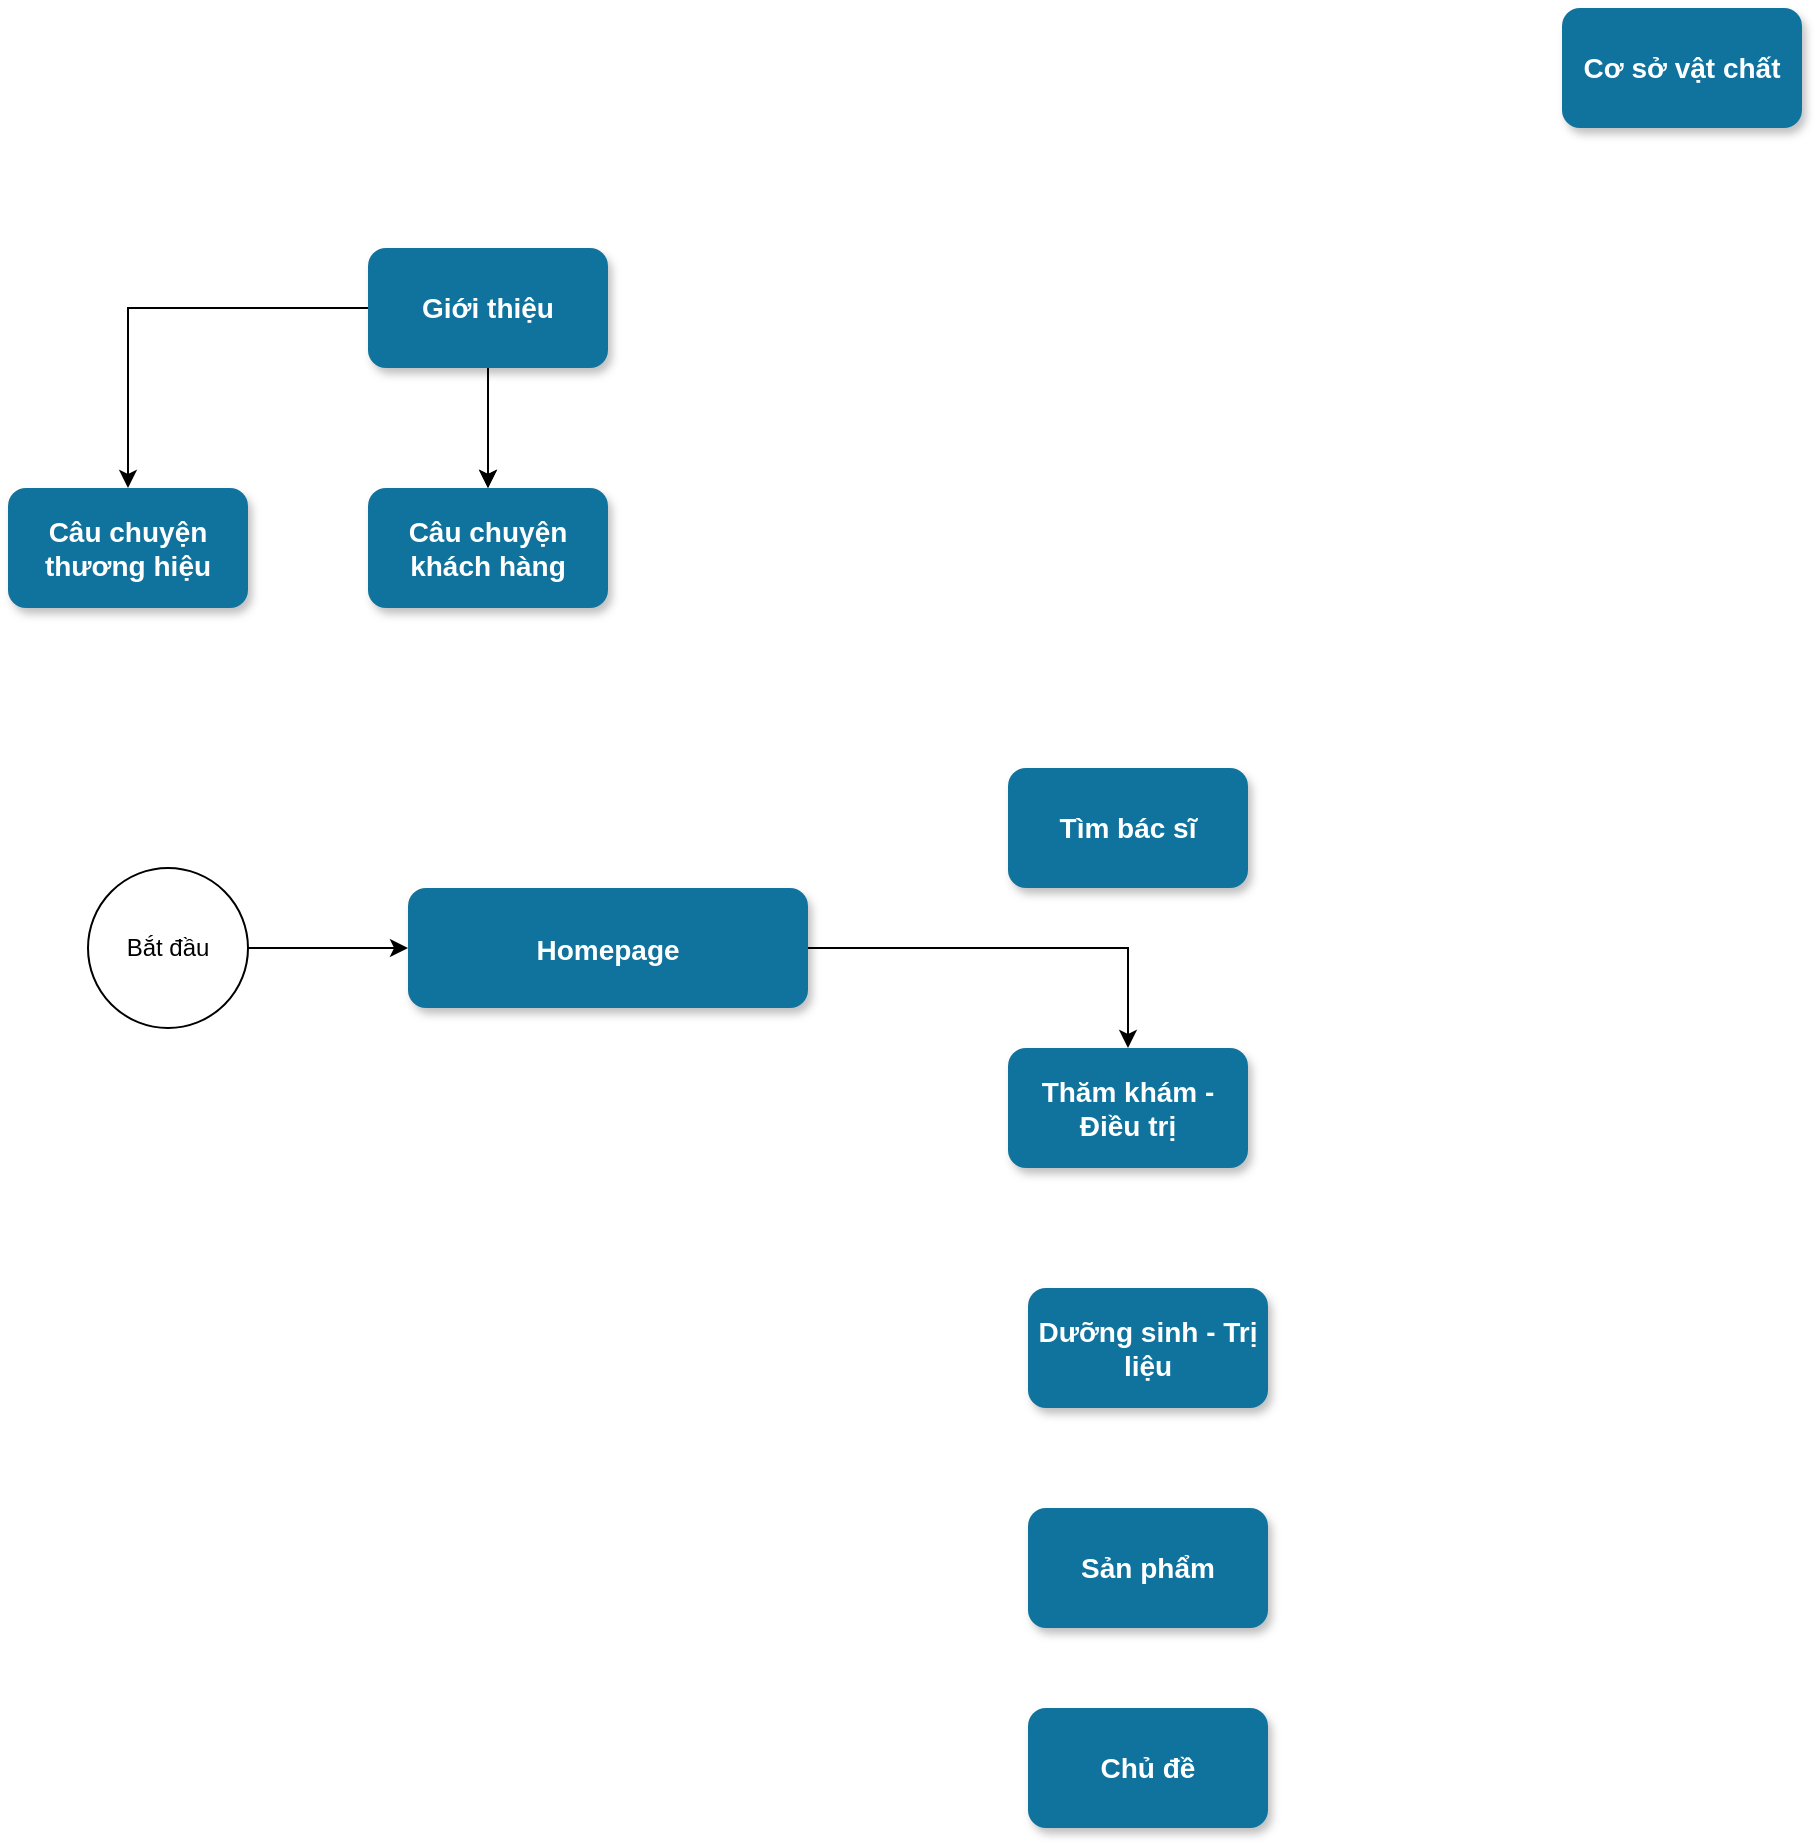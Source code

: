 <mxfile version="14.7.6" type="github">
  <diagram name="Page-1" id="97916047-d0de-89f5-080d-49f4d83e522f">
    <mxGraphModel dx="2473" dy="1307" grid="1" gridSize="10" guides="1" tooltips="1" connect="1" arrows="1" fold="1" page="1" pageScale="1.5" pageWidth="1169" pageHeight="827" background="none" math="0" shadow="0">
      <root>
        <mxCell id="0" />
        <mxCell id="1" parent="0" />
        <mxCell id="GUcLzigqZOoaiBpsy-g--67" value="" style="edgeStyle=orthogonalEdgeStyle;rounded=0;orthogonalLoop=1;jettySize=auto;html=1;" edge="1" parent="1" source="2" target="GUcLzigqZOoaiBpsy-g--66">
          <mxGeometry relative="1" as="geometry" />
        </mxCell>
        <mxCell id="2" value="Homepage" style="rounded=1;fillColor=#10739E;strokeColor=none;shadow=1;gradientColor=none;fontStyle=1;fontColor=#FFFFFF;fontSize=14;" parent="1" vertex="1">
          <mxGeometry x="240" y="640" width="200" height="60" as="geometry" />
        </mxCell>
        <mxCell id="GUcLzigqZOoaiBpsy-g--58" value="" style="edgeStyle=orthogonalEdgeStyle;rounded=0;orthogonalLoop=1;jettySize=auto;html=1;" edge="1" parent="1" source="GUcLzigqZOoaiBpsy-g--55" target="GUcLzigqZOoaiBpsy-g--57">
          <mxGeometry relative="1" as="geometry" />
        </mxCell>
        <mxCell id="GUcLzigqZOoaiBpsy-g--60" value="" style="edgeStyle=orthogonalEdgeStyle;rounded=0;orthogonalLoop=1;jettySize=auto;html=1;" edge="1" parent="1" source="GUcLzigqZOoaiBpsy-g--55" target="GUcLzigqZOoaiBpsy-g--59">
          <mxGeometry relative="1" as="geometry" />
        </mxCell>
        <mxCell id="GUcLzigqZOoaiBpsy-g--61" value="" style="edgeStyle=orthogonalEdgeStyle;rounded=0;orthogonalLoop=1;jettySize=auto;html=1;" edge="1" parent="1" source="GUcLzigqZOoaiBpsy-g--55" target="GUcLzigqZOoaiBpsy-g--59">
          <mxGeometry relative="1" as="geometry" />
        </mxCell>
        <mxCell id="GUcLzigqZOoaiBpsy-g--55" value="Giới thiệu" style="whiteSpace=wrap;html=1;rounded=1;shadow=1;fontSize=14;fontColor=#FFFFFF;fontStyle=1;strokeColor=none;fillColor=#10739E;" vertex="1" parent="1">
          <mxGeometry x="220" y="320" width="120" height="60" as="geometry" />
        </mxCell>
        <mxCell id="GUcLzigqZOoaiBpsy-g--57" value="Câu chuyện thương hiệu" style="whiteSpace=wrap;html=1;rounded=1;shadow=1;fontSize=14;fontColor=#FFFFFF;fontStyle=1;strokeColor=none;fillColor=#10739E;" vertex="1" parent="1">
          <mxGeometry x="40" y="440" width="120" height="60" as="geometry" />
        </mxCell>
        <mxCell id="GUcLzigqZOoaiBpsy-g--59" value="Câu chuyện khách hàng" style="whiteSpace=wrap;html=1;rounded=1;shadow=1;fontSize=14;fontColor=#FFFFFF;fontStyle=1;strokeColor=none;fillColor=#10739E;" vertex="1" parent="1">
          <mxGeometry x="220" y="440" width="120" height="60" as="geometry" />
        </mxCell>
        <mxCell id="GUcLzigqZOoaiBpsy-g--62" value="Cơ sở vật chất" style="whiteSpace=wrap;html=1;rounded=1;shadow=1;fontSize=14;fontColor=#FFFFFF;fontStyle=1;strokeColor=none;fillColor=#10739E;" vertex="1" parent="1">
          <mxGeometry x="817" y="200" width="120" height="60" as="geometry" />
        </mxCell>
        <mxCell id="GUcLzigqZOoaiBpsy-g--64" value="Tìm bác sĩ" style="rounded=1;whiteSpace=wrap;html=1;shadow=1;fontSize=14;fontColor=#FFFFFF;fontStyle=1;strokeColor=none;fillColor=#10739E;" vertex="1" parent="1">
          <mxGeometry x="540" y="580" width="120" height="60" as="geometry" />
        </mxCell>
        <mxCell id="GUcLzigqZOoaiBpsy-g--66" value="Thăm khám - Điều trị" style="whiteSpace=wrap;html=1;rounded=1;shadow=1;fontSize=14;fontColor=#FFFFFF;fontStyle=1;strokeColor=none;fillColor=#10739E;" vertex="1" parent="1">
          <mxGeometry x="540" y="720" width="120" height="60" as="geometry" />
        </mxCell>
        <mxCell id="GUcLzigqZOoaiBpsy-g--68" value="Dưỡng sinh - Trị liệu" style="rounded=1;whiteSpace=wrap;html=1;shadow=1;fontSize=14;fontColor=#FFFFFF;fontStyle=1;strokeColor=none;fillColor=#10739E;" vertex="1" parent="1">
          <mxGeometry x="550" y="840" width="120" height="60" as="geometry" />
        </mxCell>
        <mxCell id="GUcLzigqZOoaiBpsy-g--70" value="Sản phẩm" style="whiteSpace=wrap;html=1;rounded=1;shadow=1;fontSize=14;fontColor=#FFFFFF;fontStyle=1;strokeColor=none;fillColor=#10739E;" vertex="1" parent="1">
          <mxGeometry x="550" y="950" width="120" height="60" as="geometry" />
        </mxCell>
        <mxCell id="GUcLzigqZOoaiBpsy-g--72" value="Chủ đề" style="whiteSpace=wrap;html=1;rounded=1;shadow=1;fontSize=14;fontColor=#FFFFFF;fontStyle=1;strokeColor=none;fillColor=#10739E;" vertex="1" parent="1">
          <mxGeometry x="550" y="1050" width="120" height="60" as="geometry" />
        </mxCell>
        <mxCell id="GUcLzigqZOoaiBpsy-g--75" style="edgeStyle=orthogonalEdgeStyle;rounded=0;orthogonalLoop=1;jettySize=auto;html=1;exitX=1;exitY=0.5;exitDx=0;exitDy=0;" edge="1" parent="1" source="GUcLzigqZOoaiBpsy-g--74" target="2">
          <mxGeometry relative="1" as="geometry" />
        </mxCell>
        <mxCell id="GUcLzigqZOoaiBpsy-g--74" value="Bắt đầu" style="ellipse;whiteSpace=wrap;html=1;aspect=fixed;" vertex="1" parent="1">
          <mxGeometry x="80" y="630" width="80" height="80" as="geometry" />
        </mxCell>
      </root>
    </mxGraphModel>
  </diagram>
</mxfile>
